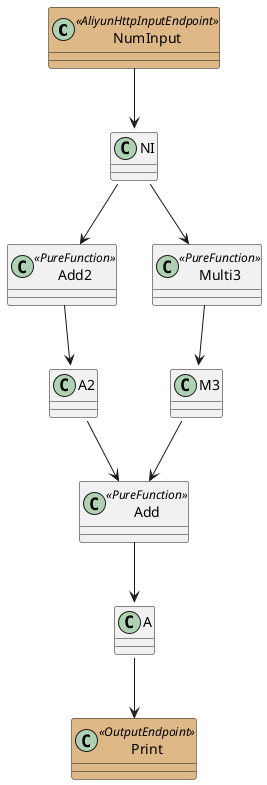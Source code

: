 
@startuml

skinparam class {
	BackgroundColor<<CommandLineInputEndpoint>> BurlyWood
	BackgroundColor<<AliyunHttpInputEndpoint>> BurlyWood
	BackgroundColor<<OutputEndpoint>> BurlyWood
}

class NumInput <<AliyunHttpInputEndpoint>>
class Add2 <<PureFunction>>
class Add <<PureFunction>>
class Print <<OutputEndpoint>>
class Multi3 <<PureFunction>>

NumInput --> NI::Integer
NI::Integer --> Add2
NI::Integer --> Multi3
Add2 --> A2::Integer
A2::Integer --> Add
Multi3 --> M3::Integer
M3::Integer --> Add
Add --> A::Integer
A::Integer --> Print
@enduml
